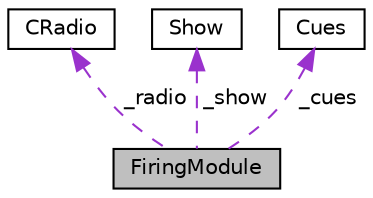 digraph "FiringModule"
{
  edge [fontname="Helvetica",fontsize="10",labelfontname="Helvetica",labelfontsize="10"];
  node [fontname="Helvetica",fontsize="10",shape=record];
  Node1 [label="FiringModule",height=0.2,width=0.4,color="black", fillcolor="grey75", style="filled", fontcolor="black"];
  Node2 -> Node1 [dir="back",color="darkorchid3",fontsize="10",style="dashed",label=" _radio" ];
  Node2 [label="CRadio",height=0.2,width=0.4,color="black", fillcolor="white", style="filled",URL="$class_c_radio.html"];
  Node3 -> Node1 [dir="back",color="darkorchid3",fontsize="10",style="dashed",label=" _show" ];
  Node3 [label="Show",height=0.2,width=0.4,color="black", fillcolor="white", style="filled",URL="$class_show.html"];
  Node4 -> Node1 [dir="back",color="darkorchid3",fontsize="10",style="dashed",label=" _cues" ];
  Node4 [label="Cues",height=0.2,width=0.4,color="black", fillcolor="white", style="filled",URL="$class_cues.html"];
}
